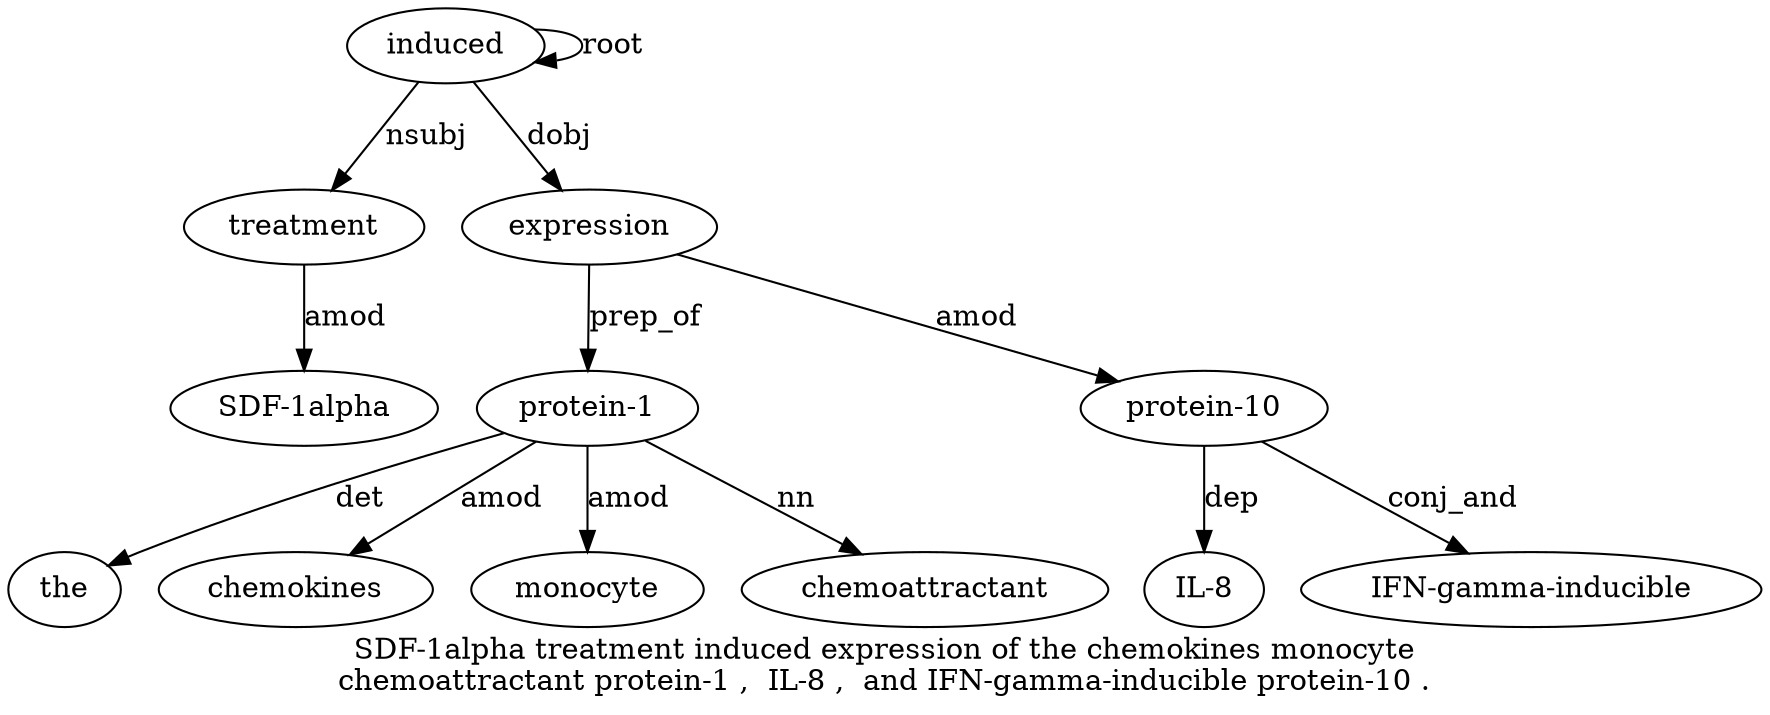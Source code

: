 digraph "SDF-1alpha treatment induced expression of the chemokines monocyte chemoattractant protein-1 ,  IL-8 ,  and IFN-gamma-inducible protein-10 ." {
label="SDF-1alpha treatment induced expression of the chemokines monocyte
chemoattractant protein-1 ,  IL-8 ,  and IFN-gamma-inducible protein-10 .";
treatment2 [style=filled, fillcolor=white, label=treatment];
"SDF-1alpha" [style=filled, fillcolor=white, label="SDF-1alpha"];
treatment2 -> "SDF-1alpha"  [label=amod];
induced3 [style=filled, fillcolor=white, label=induced];
induced3 -> treatment2  [label=nsubj];
induced3 -> induced3  [label=root];
expression4 [style=filled, fillcolor=white, label=expression];
induced3 -> expression4  [label=dobj];
"protein-10" [style=filled, fillcolor=white, label="protein-1"];
the6 [style=filled, fillcolor=white, label=the];
"protein-10" -> the6  [label=det];
chemokines7 [style=filled, fillcolor=white, label=chemokines];
"protein-10" -> chemokines7  [label=amod];
monocyte8 [style=filled, fillcolor=white, label=monocyte];
"protein-10" -> monocyte8  [label=amod];
chemoattractant9 [style=filled, fillcolor=white, label=chemoattractant];
"protein-10" -> chemoattractant9  [label=nn];
expression4 -> "protein-10"  [label=prep_of];
"protein-106" [style=filled, fillcolor=white, label="protein-10"];
"IL-812" [style=filled, fillcolor=white, label="IL-8"];
"protein-106" -> "IL-812"  [label=dep];
"IFN-gamma-inducible15" [style=filled, fillcolor=white, label="IFN-gamma-inducible"];
"protein-106" -> "IFN-gamma-inducible15"  [label=conj_and];
expression4 -> "protein-106"  [label=amod];
}
